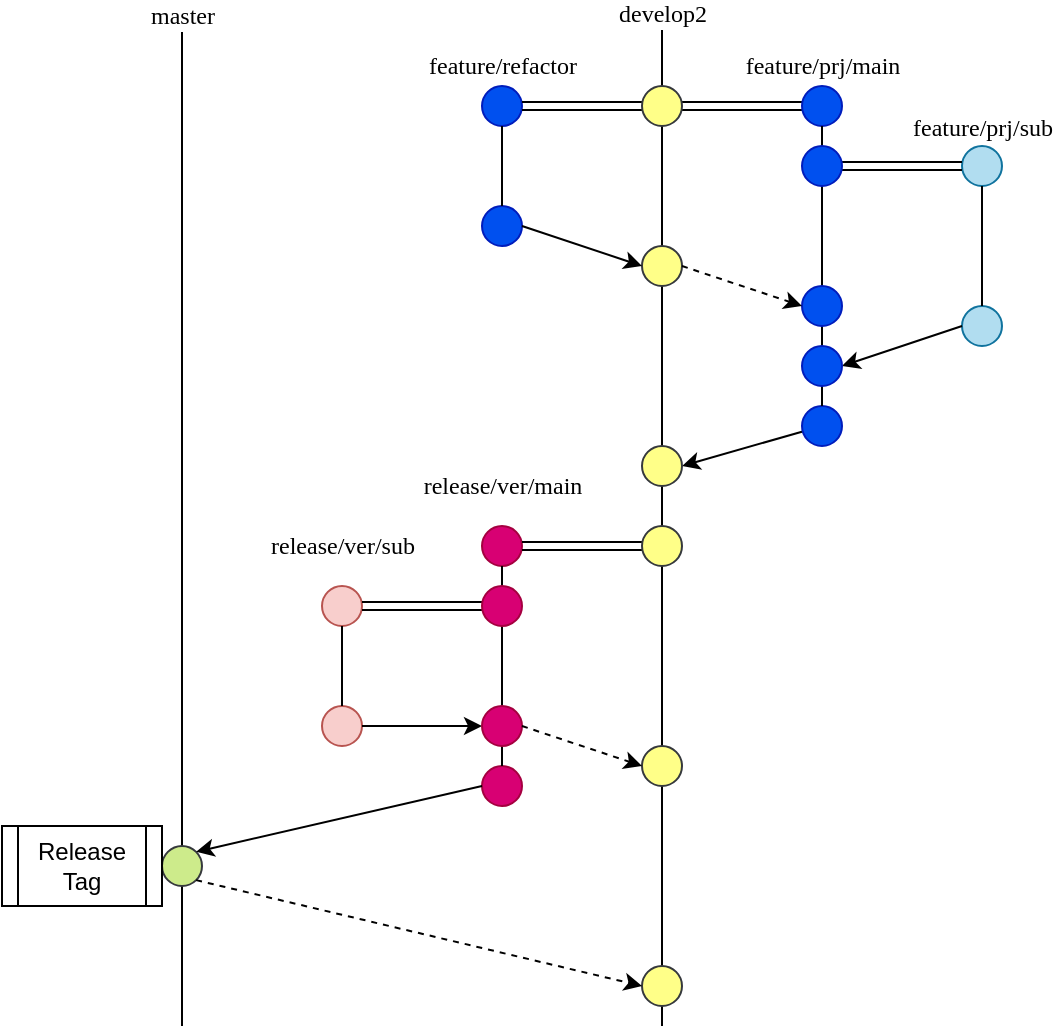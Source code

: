 <mxfile version="12.6.5" type="device"><diagram id="T64HDuYO67DCiGUnIBr_" name="merge_flow_normal"><mxGraphModel dx="1086" dy="815" grid="1" gridSize="10" guides="1" tooltips="1" connect="1" arrows="1" fold="1" page="1" pageScale="1" pageWidth="827" pageHeight="583" math="0" shadow="0"><root><mxCell id="0"/><mxCell id="1" parent="0"/><mxCell id="tlj3fIXQ622ifdAc4nm5-41" value="" style="endArrow=none;html=1;labelBackgroundColor=#ffffff;strokeColor=#000000;fontFamily=Tahoma;fontColor=#000000;" parent="1" edge="1"><mxGeometry width="50" height="50" relative="1" as="geometry"><mxPoint x="400" y="540" as="sourcePoint"/><mxPoint x="400" y="40" as="targetPoint"/></mxGeometry></mxCell><mxCell id="tlj3fIXQ622ifdAc4nm5-51" value="develop2" style="text;html=1;align=center;verticalAlign=middle;resizable=0;points=[];labelBackgroundColor=#ffffff;fontFamily=Tahoma;fontColor=#000000;" parent="tlj3fIXQ622ifdAc4nm5-41" vertex="1" connectable="0"><mxGeometry x="0.581" y="-2" relative="1" as="geometry"><mxPoint x="-2" y="-111" as="offset"/></mxGeometry></mxCell><mxCell id="tlj3fIXQ622ifdAc4nm5-2" value="" style="endArrow=none;html=1;" parent="1" edge="1"><mxGeometry width="50" height="50" relative="1" as="geometry"><mxPoint x="160" y="540" as="sourcePoint"/><mxPoint x="160" y="40" as="targetPoint"/></mxGeometry></mxCell><mxCell id="tlj3fIXQ622ifdAc4nm5-32" value="master" style="text;html=1;align=center;verticalAlign=middle;resizable=0;points=[];labelBackgroundColor=#ffffff;fontFamily=Tahoma;fontColor=#000000;" parent="tlj3fIXQ622ifdAc4nm5-2" vertex="1" connectable="0"><mxGeometry x="0.463" relative="1" as="geometry"><mxPoint y="-139" as="offset"/></mxGeometry></mxCell><mxCell id="tlj3fIXQ622ifdAc4nm5-10" value="" style="endArrow=classic;html=1;fontFamily=Tahoma;exitX=1;exitY=0.5;exitDx=0;exitDy=0;entryX=0;entryY=0.5;entryDx=0;entryDy=0;shape=link;" parent="1" source="tlj3fIXQ622ifdAc4nm5-18" target="tlj3fIXQ622ifdAc4nm5-20" edge="1"><mxGeometry width="50" height="50" relative="1" as="geometry"><mxPoint x="430" y="86" as="sourcePoint"/><mxPoint x="510" y="96" as="targetPoint"/></mxGeometry></mxCell><mxCell id="tlj3fIXQ622ifdAc4nm5-17" value="" style="endArrow=classic;html=1;fontFamily=Tahoma;entryX=1;entryY=0.5;entryDx=0;entryDy=0;labelBorderColor=none;" parent="1" source="tlj3fIXQ622ifdAc4nm5-21" target="tlj3fIXQ622ifdAc4nm5-22" edge="1"><mxGeometry width="50" height="50" relative="1" as="geometry"><mxPoint x="520" y="216" as="sourcePoint"/><mxPoint x="400" y="236" as="targetPoint"/></mxGeometry></mxCell><mxCell id="tlj3fIXQ622ifdAc4nm5-20" value="" style="ellipse;whiteSpace=wrap;html=1;aspect=fixed;fontFamily=Tahoma;fillColor=#0050ef;strokeColor=#001DBC;fontColor=#ffffff;" parent="1" vertex="1"><mxGeometry x="470" y="70" width="20" height="20" as="geometry"/></mxCell><mxCell id="tlj3fIXQ622ifdAc4nm5-21" value="" style="ellipse;whiteSpace=wrap;html=1;aspect=fixed;fontFamily=Tahoma;fillColor=#0050ef;strokeColor=#001DBC;fontColor=#ffffff;" parent="1" vertex="1"><mxGeometry x="470" y="230" width="20" height="20" as="geometry"/></mxCell><mxCell id="tlj3fIXQ622ifdAc4nm5-23" value="" style="ellipse;whiteSpace=wrap;html=1;aspect=fixed;fontFamily=Tahoma;fillColor=#b1ddf0;strokeColor=#10739e;" parent="1" vertex="1"><mxGeometry x="550" y="180" width="20" height="20" as="geometry"/></mxCell><mxCell id="tlj3fIXQ622ifdAc4nm5-28" value="" style="ellipse;whiteSpace=wrap;html=1;aspect=fixed;fontFamily=Tahoma;fillColor=#b1ddf0;strokeColor=#10739e;" parent="1" vertex="1"><mxGeometry x="550" y="100" width="20" height="20" as="geometry"/></mxCell><mxCell id="tlj3fIXQ622ifdAc4nm5-56" value="" style="endArrow=none;html=1;labelBackgroundColor=#ffffff;strokeColor=#000000;fontFamily=Tahoma;fontColor=#000000;exitX=0.5;exitY=0;exitDx=0;exitDy=0;entryX=0.5;entryY=1;entryDx=0;entryDy=0;" parent="1" source="tlj3fIXQ622ifdAc4nm5-21" edge="1" target="tlj3fIXQ622ifdAc4nm5-20"><mxGeometry width="50" height="50" relative="1" as="geometry"><mxPoint x="430" y="160" as="sourcePoint"/><mxPoint x="480" y="110" as="targetPoint"/></mxGeometry></mxCell><mxCell id="tlj3fIXQ622ifdAc4nm5-57" value="feature/prj/main" style="text;html=1;align=center;verticalAlign=middle;resizable=0;points=[];labelBackgroundColor=#ffffff;fontFamily=Tahoma;fontColor=#000000;" parent="tlj3fIXQ622ifdAc4nm5-56" vertex="1" connectable="0"><mxGeometry x="0.24" y="2" relative="1" as="geometry"><mxPoint x="2" y="-83" as="offset"/></mxGeometry></mxCell><mxCell id="tlj3fIXQ622ifdAc4nm5-60" value="" style="endArrow=none;html=1;labelBackgroundColor=#ffffff;strokeColor=#000000;fontFamily=Tahoma;fontColor=#000000;exitX=0.5;exitY=0;exitDx=0;exitDy=0;entryX=0.5;entryY=1;entryDx=0;entryDy=0;" parent="1" source="tlj3fIXQ622ifdAc4nm5-23" edge="1" target="tlj3fIXQ622ifdAc4nm5-28"><mxGeometry width="50" height="50" relative="1" as="geometry"><mxPoint x="560" y="250" as="sourcePoint"/><mxPoint x="560" y="140" as="targetPoint"/></mxGeometry></mxCell><mxCell id="tlj3fIXQ622ifdAc4nm5-61" value="feature/prj/sub" style="text;html=1;align=center;verticalAlign=middle;resizable=0;points=[];labelBackgroundColor=#ffffff;fontFamily=Tahoma;fontColor=#000000;" parent="tlj3fIXQ622ifdAc4nm5-60" vertex="1" connectable="0"><mxGeometry x="-0.545" y="-1" relative="1" as="geometry"><mxPoint x="-1" y="-76" as="offset"/></mxGeometry></mxCell><mxCell id="tlj3fIXQ622ifdAc4nm5-62" value="" style="endArrow=classic;html=1;labelBackgroundColor=#ffffff;strokeColor=#000000;fontFamily=Tahoma;fontColor=#000000;entryX=0;entryY=0.5;entryDx=0;entryDy=0;shape=link;exitX=1;exitY=0.5;exitDx=0;exitDy=0;" parent="1" target="tlj3fIXQ622ifdAc4nm5-28" edge="1" source="tlj3fIXQ622ifdAc4nm5-92"><mxGeometry width="50" height="50" relative="1" as="geometry"><mxPoint x="490" y="130" as="sourcePoint"/><mxPoint x="530" y="70" as="targetPoint"/></mxGeometry></mxCell><mxCell id="tlj3fIXQ622ifdAc4nm5-63" value="" style="endArrow=classic;html=1;labelBackgroundColor=#ffffff;strokeColor=#000000;fontFamily=Tahoma;fontColor=#000000;exitX=0;exitY=0.5;exitDx=0;exitDy=0;entryX=1;entryY=0.5;entryDx=0;entryDy=0;" parent="1" source="tlj3fIXQ622ifdAc4nm5-23" edge="1" target="tlj3fIXQ622ifdAc4nm5-94"><mxGeometry width="50" height="50" relative="1" as="geometry"><mxPoint x="560" y="260" as="sourcePoint"/><mxPoint x="490" y="190" as="targetPoint"/></mxGeometry></mxCell><mxCell id="tlj3fIXQ622ifdAc4nm5-64" value="" style="ellipse;whiteSpace=wrap;html=1;aspect=fixed;fontFamily=Tahoma;fillColor=#d80073;strokeColor=#A50040;fontColor=#ffffff;" parent="1" vertex="1"><mxGeometry x="310" y="290" width="20" height="20" as="geometry"/></mxCell><mxCell id="tlj3fIXQ622ifdAc4nm5-65" value="" style="ellipse;whiteSpace=wrap;html=1;aspect=fixed;fontFamily=Tahoma;fillColor=#d80073;strokeColor=#A50040;fontColor=#ffffff;" parent="1" vertex="1"><mxGeometry x="310" y="410" width="20" height="20" as="geometry"/></mxCell><mxCell id="tlj3fIXQ622ifdAc4nm5-66" value="" style="endArrow=none;html=1;labelBackgroundColor=#ffffff;strokeColor=#000000;fontFamily=Tahoma;fontColor=#000000;exitX=0.5;exitY=0;exitDx=0;exitDy=0;" parent="1" source="tlj3fIXQ622ifdAc4nm5-65" edge="1"><mxGeometry width="50" height="50" relative="1" as="geometry"><mxPoint x="270" y="360" as="sourcePoint"/><mxPoint x="320" y="310" as="targetPoint"/></mxGeometry></mxCell><mxCell id="tlj3fIXQ622ifdAc4nm5-67" value="release/ver/main" style="text;html=1;align=center;verticalAlign=middle;resizable=0;points=[];labelBackgroundColor=#ffffff;fontFamily=Tahoma;fontColor=#000000;" parent="tlj3fIXQ622ifdAc4nm5-66" vertex="1" connectable="0"><mxGeometry x="-0.5" y="3" relative="1" as="geometry"><mxPoint x="3" y="-115" as="offset"/></mxGeometry></mxCell><mxCell id="tlj3fIXQ622ifdAc4nm5-68" value="" style="ellipse;whiteSpace=wrap;html=1;aspect=fixed;fontFamily=Tahoma;fillColor=#f8cecc;strokeColor=#b85450;" parent="1" vertex="1"><mxGeometry x="230" y="320" width="20" height="20" as="geometry"/></mxCell><mxCell id="tlj3fIXQ622ifdAc4nm5-69" value="" style="ellipse;whiteSpace=wrap;html=1;aspect=fixed;fontFamily=Tahoma;fillColor=#f8cecc;strokeColor=#b85450;" parent="1" vertex="1"><mxGeometry x="230" y="380" width="20" height="20" as="geometry"/></mxCell><mxCell id="tlj3fIXQ622ifdAc4nm5-70" value="" style="endArrow=none;html=1;labelBackgroundColor=#ffffff;strokeColor=#000000;fontFamily=Tahoma;fontColor=#000000;exitX=0.5;exitY=0;exitDx=0;exitDy=0;" parent="1" source="tlj3fIXQ622ifdAc4nm5-69" edge="1"><mxGeometry width="50" height="50" relative="1" as="geometry"><mxPoint x="240" y="460" as="sourcePoint"/><mxPoint x="240" y="340" as="targetPoint"/></mxGeometry></mxCell><mxCell id="tlj3fIXQ622ifdAc4nm5-71" value="release/ver/sub" style="text;html=1;align=center;verticalAlign=middle;resizable=0;points=[];labelBackgroundColor=#ffffff;fontFamily=Tahoma;fontColor=#000000;" parent="tlj3fIXQ622ifdAc4nm5-70" vertex="1" connectable="0"><mxGeometry x="0.567" y="-2" relative="1" as="geometry"><mxPoint x="-2" y="-49" as="offset"/></mxGeometry></mxCell><mxCell id="tlj3fIXQ622ifdAc4nm5-72" value="" style="endArrow=classic;html=1;labelBackgroundColor=#ffffff;strokeColor=#000000;fontFamily=Tahoma;fontColor=#000000;entryX=1;entryY=0.5;entryDx=0;entryDy=0;shape=link;" parent="1" target="tlj3fIXQ622ifdAc4nm5-68" edge="1"><mxGeometry width="50" height="50" relative="1" as="geometry"><mxPoint x="310" y="330" as="sourcePoint"/><mxPoint x="360" y="255" as="targetPoint"/></mxGeometry></mxCell><mxCell id="tlj3fIXQ622ifdAc4nm5-73" value="" style="endArrow=classic;html=1;labelBackgroundColor=#ffffff;strokeColor=#000000;fontFamily=Tahoma;fontColor=#000000;exitX=0;exitY=0.5;exitDx=0;exitDy=0;entryX=1;entryY=0.5;entryDx=0;entryDy=0;shape=link;" parent="1" source="tlj3fIXQ622ifdAc4nm5-35" target="tlj3fIXQ622ifdAc4nm5-64" edge="1"><mxGeometry width="50" height="50" relative="1" as="geometry"><mxPoint x="60" y="630" as="sourcePoint"/><mxPoint x="110" y="580" as="targetPoint"/></mxGeometry></mxCell><mxCell id="tlj3fIXQ622ifdAc4nm5-74" value="" style="endArrow=classic;html=1;labelBackgroundColor=#ffffff;strokeColor=#000000;fontFamily=Tahoma;fontColor=#000000;exitX=1;exitY=0.5;exitDx=0;exitDy=0;" parent="1" source="tlj3fIXQ622ifdAc4nm5-69" edge="1"><mxGeometry width="50" height="50" relative="1" as="geometry"><mxPoint x="60" y="630" as="sourcePoint"/><mxPoint x="310" y="390" as="targetPoint"/></mxGeometry></mxCell><mxCell id="tlj3fIXQ622ifdAc4nm5-75" value="" style="ellipse;whiteSpace=wrap;html=1;aspect=fixed;fontFamily=Tahoma;fillColor=#ffff88;strokeColor=#36393d;" parent="1" vertex="1"><mxGeometry x="390" y="510" width="20" height="20" as="geometry"/></mxCell><mxCell id="tlj3fIXQ622ifdAc4nm5-88" value="" style="ellipse;whiteSpace=wrap;html=1;aspect=fixed;fontFamily=Tahoma;fillColor=#d80073;strokeColor=#A50040;fontColor=#ffffff;" parent="1" vertex="1"><mxGeometry x="310" y="320" width="20" height="20" as="geometry"/></mxCell><mxCell id="tlj3fIXQ622ifdAc4nm5-89" value="" style="ellipse;whiteSpace=wrap;html=1;aspect=fixed;fontFamily=Tahoma;fillColor=#d80073;strokeColor=#A50040;fontColor=#ffffff;" parent="1" vertex="1"><mxGeometry x="310" y="380" width="20" height="20" as="geometry"/></mxCell><mxCell id="tlj3fIXQ622ifdAc4nm5-83" value="" style="ellipse;whiteSpace=wrap;html=1;aspect=fixed;fontFamily=Tahoma;fillColor=#cdeb8b;strokeColor=#36393d;" parent="1" vertex="1"><mxGeometry x="150" y="450" width="20" height="20" as="geometry"/></mxCell><mxCell id="tlj3fIXQ622ifdAc4nm5-100" value="" style="endArrow=classic;html=1;labelBackgroundColor=#ffffff;strokeColor=#000000;fontFamily=Tahoma;fontColor=#000000;exitX=0;exitY=0.5;exitDx=0;exitDy=0;entryX=1;entryY=0;entryDx=0;entryDy=0;" parent="1" source="tlj3fIXQ622ifdAc4nm5-65" target="tlj3fIXQ622ifdAc4nm5-83" edge="1"><mxGeometry width="50" height="50" relative="1" as="geometry"><mxPoint x="140" y="630" as="sourcePoint"/><mxPoint x="190" y="580" as="targetPoint"/></mxGeometry></mxCell><mxCell id="tlj3fIXQ622ifdAc4nm5-101" value="" style="endArrow=classic;html=1;labelBackgroundColor=#ffffff;strokeColor=#000000;fontFamily=Tahoma;fontColor=#000000;entryX=0;entryY=0.5;entryDx=0;entryDy=0;exitX=1;exitY=1;exitDx=0;exitDy=0;dashed=1;" parent="1" source="tlj3fIXQ622ifdAc4nm5-83" target="tlj3fIXQ622ifdAc4nm5-75" edge="1"><mxGeometry width="50" height="50" relative="1" as="geometry"><mxPoint x="160" y="480" as="sourcePoint"/><mxPoint x="190" y="580" as="targetPoint"/></mxGeometry></mxCell><mxCell id="9M5SpgjnVVBwm_H5_tnb-6" value="Release&lt;br&gt;Tag" style="shape=process;whiteSpace=wrap;html=1;backgroundOutline=1;" parent="1" vertex="1"><mxGeometry x="70" y="440" width="80" height="40" as="geometry"/></mxCell><mxCell id="cupgoGtMspIIrt0lX3Hb-1" value="" style="ellipse;whiteSpace=wrap;html=1;aspect=fixed;fontFamily=Tahoma;fillColor=#ffff88;strokeColor=#36393d;" vertex="1" parent="1"><mxGeometry x="390" y="400" width="20" height="20" as="geometry"/></mxCell><mxCell id="cupgoGtMspIIrt0lX3Hb-7" value="" style="endArrow=classic;html=1;exitX=1;exitY=0.5;exitDx=0;exitDy=0;entryX=0;entryY=0.5;entryDx=0;entryDy=0;dashed=1;" edge="1" parent="1" source="tlj3fIXQ622ifdAc4nm5-89" target="cupgoGtMspIIrt0lX3Hb-1"><mxGeometry width="50" height="50" relative="1" as="geometry"><mxPoint x="70" y="610" as="sourcePoint"/><mxPoint x="120" y="560" as="targetPoint"/></mxGeometry></mxCell><mxCell id="cupgoGtMspIIrt0lX3Hb-8" value="" style="ellipse;whiteSpace=wrap;html=1;aspect=fixed;fontFamily=Tahoma;fillColor=#0050ef;strokeColor=#001DBC;fontColor=#ffffff;" vertex="1" parent="1"><mxGeometry x="310" y="70" width="20" height="20" as="geometry"/></mxCell><mxCell id="cupgoGtMspIIrt0lX3Hb-10" value="" style="ellipse;whiteSpace=wrap;html=1;aspect=fixed;fontFamily=Tahoma;fillColor=#0050ef;strokeColor=#001DBC;fontColor=#ffffff;" vertex="1" parent="1"><mxGeometry x="310" y="130" width="20" height="20" as="geometry"/></mxCell><mxCell id="cupgoGtMspIIrt0lX3Hb-11" value="" style="shape=link;html=1;entryX=0;entryY=0.5;entryDx=0;entryDy=0;exitX=1;exitY=0.5;exitDx=0;exitDy=0;" edge="1" parent="1" source="cupgoGtMspIIrt0lX3Hb-8" target="tlj3fIXQ622ifdAc4nm5-18"><mxGeometry width="50" height="50" relative="1" as="geometry"><mxPoint x="70" y="680" as="sourcePoint"/><mxPoint x="120" y="630" as="targetPoint"/></mxGeometry></mxCell><mxCell id="cupgoGtMspIIrt0lX3Hb-12" value="" style="endArrow=none;html=1;entryX=0.5;entryY=1;entryDx=0;entryDy=0;" edge="1" parent="1" target="cupgoGtMspIIrt0lX3Hb-8"><mxGeometry width="50" height="50" relative="1" as="geometry"><mxPoint x="320" y="130" as="sourcePoint"/><mxPoint x="120" y="560" as="targetPoint"/></mxGeometry></mxCell><mxCell id="cupgoGtMspIIrt0lX3Hb-38" value="feature/refactor" style="text;html=1;align=center;verticalAlign=middle;resizable=0;points=[];labelBackgroundColor=#ffffff;fontFamily=Tahoma;" vertex="1" connectable="0" parent="cupgoGtMspIIrt0lX3Hb-12"><mxGeometry x="0.467" y="-4" relative="1" as="geometry"><mxPoint x="-4" y="-41" as="offset"/></mxGeometry></mxCell><mxCell id="tlj3fIXQ622ifdAc4nm5-92" value="" style="ellipse;whiteSpace=wrap;html=1;aspect=fixed;fontFamily=Tahoma;fillColor=#0050ef;strokeColor=#001DBC;fontColor=#ffffff;" parent="1" vertex="1"><mxGeometry x="470" y="100" width="20" height="20" as="geometry"/></mxCell><mxCell id="cupgoGtMspIIrt0lX3Hb-13" value="" style="ellipse;whiteSpace=wrap;html=1;aspect=fixed;fontFamily=Tahoma;labelBackgroundColor=none;labelBorderColor=none;fillColor=#ffff88;strokeColor=#36393d;" vertex="1" parent="1"><mxGeometry x="390" y="150" width="20" height="20" as="geometry"/></mxCell><mxCell id="tlj3fIXQ622ifdAc4nm5-35" value="" style="ellipse;whiteSpace=wrap;html=1;aspect=fixed;fontFamily=Tahoma;fillColor=#ffff88;strokeColor=#36393d;" parent="1" vertex="1"><mxGeometry x="390" y="290" width="20" height="20" as="geometry"/></mxCell><mxCell id="tlj3fIXQ622ifdAc4nm5-22" value="" style="ellipse;whiteSpace=wrap;html=1;aspect=fixed;fontFamily=Tahoma;fillColor=#ffff88;strokeColor=#36393d;" parent="1" vertex="1"><mxGeometry x="390" y="250" width="20" height="20" as="geometry"/></mxCell><mxCell id="tlj3fIXQ622ifdAc4nm5-94" value="" style="ellipse;whiteSpace=wrap;html=1;aspect=fixed;fontFamily=Tahoma;fillColor=#0050ef;strokeColor=#001DBC;fontColor=#ffffff;" parent="1" vertex="1"><mxGeometry x="470" y="200" width="20" height="20" as="geometry"/></mxCell><mxCell id="cupgoGtMspIIrt0lX3Hb-37" value="" style="endArrow=classic;html=1;exitX=1;exitY=0.5;exitDx=0;exitDy=0;entryX=0;entryY=0.5;entryDx=0;entryDy=0;" edge="1" parent="1" source="cupgoGtMspIIrt0lX3Hb-10" target="cupgoGtMspIIrt0lX3Hb-13"><mxGeometry width="50" height="50" relative="1" as="geometry"><mxPoint x="70" y="610" as="sourcePoint"/><mxPoint x="120" y="560" as="targetPoint"/></mxGeometry></mxCell><mxCell id="cupgoGtMspIIrt0lX3Hb-39" value="" style="ellipse;whiteSpace=wrap;html=1;aspect=fixed;fontFamily=Tahoma;fillColor=#0050ef;strokeColor=#001DBC;fontColor=#ffffff;" vertex="1" parent="1"><mxGeometry x="470" y="170" width="20" height="20" as="geometry"/></mxCell><mxCell id="cupgoGtMspIIrt0lX3Hb-42" value="" style="endArrow=classic;html=1;exitX=1;exitY=0.5;exitDx=0;exitDy=0;entryX=0;entryY=0.5;entryDx=0;entryDy=0;dashed=1;" edge="1" parent="1" source="cupgoGtMspIIrt0lX3Hb-13" target="cupgoGtMspIIrt0lX3Hb-39"><mxGeometry width="50" height="50" relative="1" as="geometry"><mxPoint x="70" y="610" as="sourcePoint"/><mxPoint x="120" y="560" as="targetPoint"/></mxGeometry></mxCell><mxCell id="tlj3fIXQ622ifdAc4nm5-18" value="" style="ellipse;whiteSpace=wrap;html=1;aspect=fixed;fontFamily=Tahoma;labelBackgroundColor=none;labelBorderColor=none;fillColor=#ffff88;strokeColor=#36393d;" parent="1" vertex="1"><mxGeometry x="390" y="70" width="20" height="20" as="geometry"/></mxCell></root></mxGraphModel></diagram></mxfile>
